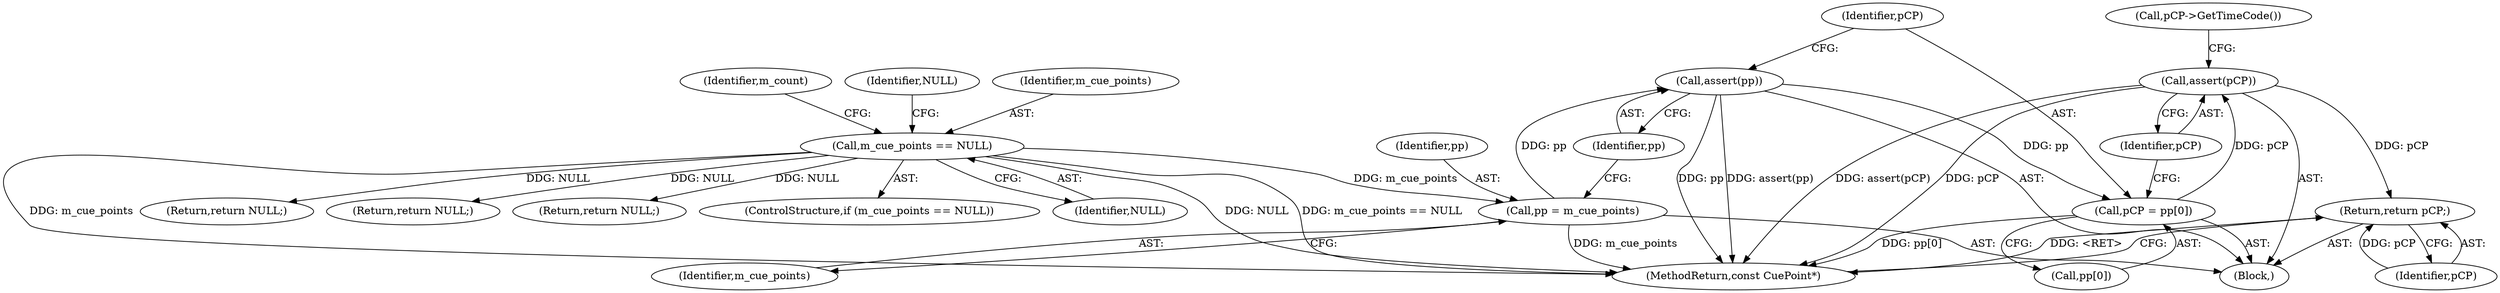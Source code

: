 digraph "1_Android_cc274e2abe8b2a6698a5c47d8aa4bb45f1f9538d_16@API" {
"1000139" [label="(Call,assert(pCP))"];
"1000134" [label="(Call,pCP = pp[0])"];
"1000132" [label="(Call,assert(pp))"];
"1000129" [label="(Call,pp = m_cue_points)"];
"1000105" [label="(Call,m_cue_points == NULL)"];
"1000145" [label="(Return,return pCP;)"];
"1000135" [label="(Identifier,pCP)"];
"1000112" [label="(Identifier,m_count)"];
"1000109" [label="(Identifier,NULL)"];
"1000139" [label="(Call,assert(pCP))"];
"1000108" [label="(Return,return NULL;)"];
"1000140" [label="(Identifier,pCP)"];
"1000145" [label="(Return,return pCP;)"];
"1000131" [label="(Identifier,m_cue_points)"];
"1000104" [label="(ControlStructure,if (m_cue_points == NULL))"];
"1000143" [label="(Call,pCP->GetTimeCode())"];
"1000107" [label="(Identifier,NULL)"];
"1000132" [label="(Call,assert(pp))"];
"1000127" [label="(Return,return NULL;)"];
"1000146" [label="(Identifier,pCP)"];
"1000114" [label="(Return,return NULL;)"];
"1000106" [label="(Identifier,m_cue_points)"];
"1000105" [label="(Call,m_cue_points == NULL)"];
"1000133" [label="(Identifier,pp)"];
"1000103" [label="(Block,)"];
"1000136" [label="(Call,pp[0])"];
"1000147" [label="(MethodReturn,const CuePoint*)"];
"1000129" [label="(Call,pp = m_cue_points)"];
"1000130" [label="(Identifier,pp)"];
"1000134" [label="(Call,pCP = pp[0])"];
"1000139" -> "1000103"  [label="AST: "];
"1000139" -> "1000140"  [label="CFG: "];
"1000140" -> "1000139"  [label="AST: "];
"1000143" -> "1000139"  [label="CFG: "];
"1000139" -> "1000147"  [label="DDG: pCP"];
"1000139" -> "1000147"  [label="DDG: assert(pCP)"];
"1000134" -> "1000139"  [label="DDG: pCP"];
"1000139" -> "1000145"  [label="DDG: pCP"];
"1000134" -> "1000103"  [label="AST: "];
"1000134" -> "1000136"  [label="CFG: "];
"1000135" -> "1000134"  [label="AST: "];
"1000136" -> "1000134"  [label="AST: "];
"1000140" -> "1000134"  [label="CFG: "];
"1000134" -> "1000147"  [label="DDG: pp[0]"];
"1000132" -> "1000134"  [label="DDG: pp"];
"1000132" -> "1000103"  [label="AST: "];
"1000132" -> "1000133"  [label="CFG: "];
"1000133" -> "1000132"  [label="AST: "];
"1000135" -> "1000132"  [label="CFG: "];
"1000132" -> "1000147"  [label="DDG: assert(pp)"];
"1000132" -> "1000147"  [label="DDG: pp"];
"1000129" -> "1000132"  [label="DDG: pp"];
"1000129" -> "1000103"  [label="AST: "];
"1000129" -> "1000131"  [label="CFG: "];
"1000130" -> "1000129"  [label="AST: "];
"1000131" -> "1000129"  [label="AST: "];
"1000133" -> "1000129"  [label="CFG: "];
"1000129" -> "1000147"  [label="DDG: m_cue_points"];
"1000105" -> "1000129"  [label="DDG: m_cue_points"];
"1000105" -> "1000104"  [label="AST: "];
"1000105" -> "1000107"  [label="CFG: "];
"1000106" -> "1000105"  [label="AST: "];
"1000107" -> "1000105"  [label="AST: "];
"1000109" -> "1000105"  [label="CFG: "];
"1000112" -> "1000105"  [label="CFG: "];
"1000105" -> "1000147"  [label="DDG: NULL"];
"1000105" -> "1000147"  [label="DDG: m_cue_points == NULL"];
"1000105" -> "1000147"  [label="DDG: m_cue_points"];
"1000105" -> "1000108"  [label="DDG: NULL"];
"1000105" -> "1000114"  [label="DDG: NULL"];
"1000105" -> "1000127"  [label="DDG: NULL"];
"1000145" -> "1000103"  [label="AST: "];
"1000145" -> "1000146"  [label="CFG: "];
"1000146" -> "1000145"  [label="AST: "];
"1000147" -> "1000145"  [label="CFG: "];
"1000145" -> "1000147"  [label="DDG: <RET>"];
"1000146" -> "1000145"  [label="DDG: pCP"];
}
